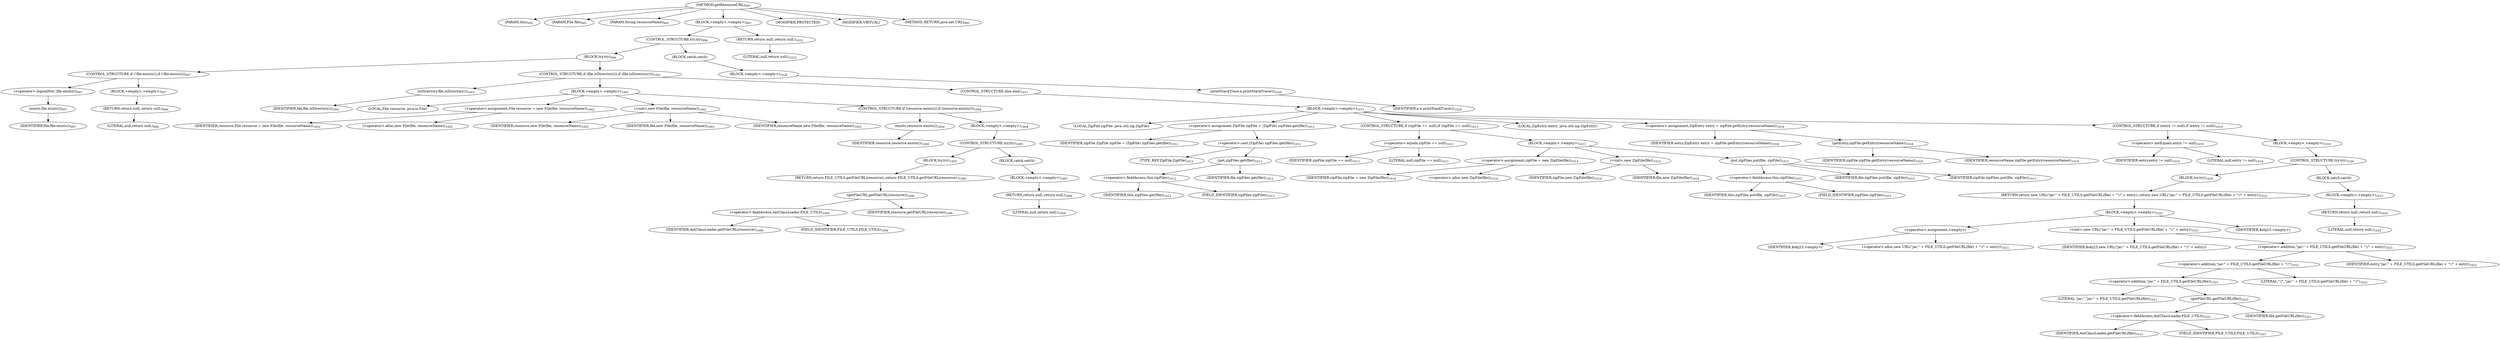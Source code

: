 digraph "getResourceURL" {  
"2002" [label = <(METHOD,getResourceURL)<SUB>995</SUB>> ]
"2003" [label = <(PARAM,this)<SUB>995</SUB>> ]
"2004" [label = <(PARAM,File file)<SUB>995</SUB>> ]
"2005" [label = <(PARAM,String resourceName)<SUB>995</SUB>> ]
"2006" [label = <(BLOCK,&lt;empty&gt;,&lt;empty&gt;)<SUB>995</SUB>> ]
"2007" [label = <(CONTROL_STRUCTURE,try,try)<SUB>996</SUB>> ]
"2008" [label = <(BLOCK,try,try)<SUB>996</SUB>> ]
"2009" [label = <(CONTROL_STRUCTURE,if (!file.exists()),if (!file.exists()))<SUB>997</SUB>> ]
"2010" [label = <(&lt;operator&gt;.logicalNot,!file.exists())<SUB>997</SUB>> ]
"2011" [label = <(exists,file.exists())<SUB>997</SUB>> ]
"2012" [label = <(IDENTIFIER,file,file.exists())<SUB>997</SUB>> ]
"2013" [label = <(BLOCK,&lt;empty&gt;,&lt;empty&gt;)<SUB>997</SUB>> ]
"2014" [label = <(RETURN,return null;,return null;)<SUB>998</SUB>> ]
"2015" [label = <(LITERAL,null,return null;)<SUB>998</SUB>> ]
"2016" [label = <(CONTROL_STRUCTURE,if (file.isDirectory()),if (file.isDirectory()))<SUB>1001</SUB>> ]
"2017" [label = <(isDirectory,file.isDirectory())<SUB>1001</SUB>> ]
"2018" [label = <(IDENTIFIER,file,file.isDirectory())<SUB>1001</SUB>> ]
"2019" [label = <(BLOCK,&lt;empty&gt;,&lt;empty&gt;)<SUB>1001</SUB>> ]
"135" [label = <(LOCAL,File resource: java.io.File)> ]
"2020" [label = <(&lt;operator&gt;.assignment,File resource = new File(file, resourceName))<SUB>1002</SUB>> ]
"2021" [label = <(IDENTIFIER,resource,File resource = new File(file, resourceName))<SUB>1002</SUB>> ]
"2022" [label = <(&lt;operator&gt;.alloc,new File(file, resourceName))<SUB>1002</SUB>> ]
"2023" [label = <(&lt;init&gt;,new File(file, resourceName))<SUB>1002</SUB>> ]
"134" [label = <(IDENTIFIER,resource,new File(file, resourceName))<SUB>1002</SUB>> ]
"2024" [label = <(IDENTIFIER,file,new File(file, resourceName))<SUB>1002</SUB>> ]
"2025" [label = <(IDENTIFIER,resourceName,new File(file, resourceName))<SUB>1002</SUB>> ]
"2026" [label = <(CONTROL_STRUCTURE,if (resource.exists()),if (resource.exists()))<SUB>1004</SUB>> ]
"2027" [label = <(exists,resource.exists())<SUB>1004</SUB>> ]
"2028" [label = <(IDENTIFIER,resource,resource.exists())<SUB>1004</SUB>> ]
"2029" [label = <(BLOCK,&lt;empty&gt;,&lt;empty&gt;)<SUB>1004</SUB>> ]
"2030" [label = <(CONTROL_STRUCTURE,try,try)<SUB>1005</SUB>> ]
"2031" [label = <(BLOCK,try,try)<SUB>1005</SUB>> ]
"2032" [label = <(RETURN,return FILE_UTILS.getFileURL(resource);,return FILE_UTILS.getFileURL(resource);)<SUB>1006</SUB>> ]
"2033" [label = <(getFileURL,getFileURL(resource))<SUB>1006</SUB>> ]
"2034" [label = <(&lt;operator&gt;.fieldAccess,AntClassLoader.FILE_UTILS)<SUB>1006</SUB>> ]
"2035" [label = <(IDENTIFIER,AntClassLoader,getFileURL(resource))<SUB>1006</SUB>> ]
"2036" [label = <(FIELD_IDENTIFIER,FILE_UTILS,FILE_UTILS)<SUB>1006</SUB>> ]
"2037" [label = <(IDENTIFIER,resource,getFileURL(resource))<SUB>1006</SUB>> ]
"2038" [label = <(BLOCK,catch,catch)> ]
"2039" [label = <(BLOCK,&lt;empty&gt;,&lt;empty&gt;)<SUB>1007</SUB>> ]
"2040" [label = <(RETURN,return null;,return null;)<SUB>1008</SUB>> ]
"2041" [label = <(LITERAL,null,return null;)<SUB>1008</SUB>> ]
"2042" [label = <(CONTROL_STRUCTURE,else,else)<SUB>1011</SUB>> ]
"2043" [label = <(BLOCK,&lt;empty&gt;,&lt;empty&gt;)<SUB>1011</SUB>> ]
"137" [label = <(LOCAL,ZipFile zipFile: java.util.zip.ZipFile)> ]
"2044" [label = <(&lt;operator&gt;.assignment,ZipFile zipFile = (ZipFile) zipFiles.get(file))<SUB>1012</SUB>> ]
"2045" [label = <(IDENTIFIER,zipFile,ZipFile zipFile = (ZipFile) zipFiles.get(file))<SUB>1012</SUB>> ]
"2046" [label = <(&lt;operator&gt;.cast,(ZipFile) zipFiles.get(file))<SUB>1012</SUB>> ]
"2047" [label = <(TYPE_REF,ZipFile,ZipFile)<SUB>1012</SUB>> ]
"2048" [label = <(get,zipFiles.get(file))<SUB>1012</SUB>> ]
"2049" [label = <(&lt;operator&gt;.fieldAccess,this.zipFiles)<SUB>1012</SUB>> ]
"2050" [label = <(IDENTIFIER,this,zipFiles.get(file))<SUB>1012</SUB>> ]
"2051" [label = <(FIELD_IDENTIFIER,zipFiles,zipFiles)<SUB>1012</SUB>> ]
"2052" [label = <(IDENTIFIER,file,zipFiles.get(file))<SUB>1012</SUB>> ]
"2053" [label = <(CONTROL_STRUCTURE,if (zipFile == null),if (zipFile == null))<SUB>1013</SUB>> ]
"2054" [label = <(&lt;operator&gt;.equals,zipFile == null)<SUB>1013</SUB>> ]
"2055" [label = <(IDENTIFIER,zipFile,zipFile == null)<SUB>1013</SUB>> ]
"2056" [label = <(LITERAL,null,zipFile == null)<SUB>1013</SUB>> ]
"2057" [label = <(BLOCK,&lt;empty&gt;,&lt;empty&gt;)<SUB>1013</SUB>> ]
"2058" [label = <(&lt;operator&gt;.assignment,zipFile = new ZipFile(file))<SUB>1014</SUB>> ]
"2059" [label = <(IDENTIFIER,zipFile,zipFile = new ZipFile(file))<SUB>1014</SUB>> ]
"2060" [label = <(&lt;operator&gt;.alloc,new ZipFile(file))<SUB>1014</SUB>> ]
"2061" [label = <(&lt;init&gt;,new ZipFile(file))<SUB>1014</SUB>> ]
"136" [label = <(IDENTIFIER,zipFile,new ZipFile(file))<SUB>1014</SUB>> ]
"2062" [label = <(IDENTIFIER,file,new ZipFile(file))<SUB>1014</SUB>> ]
"2063" [label = <(put,zipFiles.put(file, zipFile))<SUB>1015</SUB>> ]
"2064" [label = <(&lt;operator&gt;.fieldAccess,this.zipFiles)<SUB>1015</SUB>> ]
"2065" [label = <(IDENTIFIER,this,zipFiles.put(file, zipFile))<SUB>1015</SUB>> ]
"2066" [label = <(FIELD_IDENTIFIER,zipFiles,zipFiles)<SUB>1015</SUB>> ]
"2067" [label = <(IDENTIFIER,file,zipFiles.put(file, zipFile))<SUB>1015</SUB>> ]
"2068" [label = <(IDENTIFIER,zipFile,zipFiles.put(file, zipFile))<SUB>1015</SUB>> ]
"2069" [label = <(LOCAL,ZipEntry entry: java.util.zip.ZipEntry)> ]
"2070" [label = <(&lt;operator&gt;.assignment,ZipEntry entry = zipFile.getEntry(resourceName))<SUB>1018</SUB>> ]
"2071" [label = <(IDENTIFIER,entry,ZipEntry entry = zipFile.getEntry(resourceName))<SUB>1018</SUB>> ]
"2072" [label = <(getEntry,zipFile.getEntry(resourceName))<SUB>1018</SUB>> ]
"2073" [label = <(IDENTIFIER,zipFile,zipFile.getEntry(resourceName))<SUB>1018</SUB>> ]
"2074" [label = <(IDENTIFIER,resourceName,zipFile.getEntry(resourceName))<SUB>1018</SUB>> ]
"2075" [label = <(CONTROL_STRUCTURE,if (entry != null),if (entry != null))<SUB>1019</SUB>> ]
"2076" [label = <(&lt;operator&gt;.notEquals,entry != null)<SUB>1019</SUB>> ]
"2077" [label = <(IDENTIFIER,entry,entry != null)<SUB>1019</SUB>> ]
"2078" [label = <(LITERAL,null,entry != null)<SUB>1019</SUB>> ]
"2079" [label = <(BLOCK,&lt;empty&gt;,&lt;empty&gt;)<SUB>1019</SUB>> ]
"2080" [label = <(CONTROL_STRUCTURE,try,try)<SUB>1020</SUB>> ]
"2081" [label = <(BLOCK,try,try)<SUB>1020</SUB>> ]
"2082" [label = <(RETURN,return new URL(&quot;jar:&quot; + FILE_UTILS.getFileURL(file) + &quot;!/&quot; + entry);,return new URL(&quot;jar:&quot; + FILE_UTILS.getFileURL(file) + &quot;!/&quot; + entry);)<SUB>1021</SUB>> ]
"2083" [label = <(BLOCK,&lt;empty&gt;,&lt;empty&gt;)<SUB>1021</SUB>> ]
"2084" [label = <(&lt;operator&gt;.assignment,&lt;empty&gt;)> ]
"2085" [label = <(IDENTIFIER,$obj23,&lt;empty&gt;)> ]
"2086" [label = <(&lt;operator&gt;.alloc,new URL(&quot;jar:&quot; + FILE_UTILS.getFileURL(file) + &quot;!/&quot; + entry))<SUB>1021</SUB>> ]
"2087" [label = <(&lt;init&gt;,new URL(&quot;jar:&quot; + FILE_UTILS.getFileURL(file) + &quot;!/&quot; + entry))<SUB>1021</SUB>> ]
"2088" [label = <(IDENTIFIER,$obj23,new URL(&quot;jar:&quot; + FILE_UTILS.getFileURL(file) + &quot;!/&quot; + entry))> ]
"2089" [label = <(&lt;operator&gt;.addition,&quot;jar:&quot; + FILE_UTILS.getFileURL(file) + &quot;!/&quot; + entry)<SUB>1021</SUB>> ]
"2090" [label = <(&lt;operator&gt;.addition,&quot;jar:&quot; + FILE_UTILS.getFileURL(file) + &quot;!/&quot;)<SUB>1021</SUB>> ]
"2091" [label = <(&lt;operator&gt;.addition,&quot;jar:&quot; + FILE_UTILS.getFileURL(file))<SUB>1021</SUB>> ]
"2092" [label = <(LITERAL,&quot;jar:&quot;,&quot;jar:&quot; + FILE_UTILS.getFileURL(file))<SUB>1021</SUB>> ]
"2093" [label = <(getFileURL,getFileURL(file))<SUB>1021</SUB>> ]
"2094" [label = <(&lt;operator&gt;.fieldAccess,AntClassLoader.FILE_UTILS)<SUB>1021</SUB>> ]
"2095" [label = <(IDENTIFIER,AntClassLoader,getFileURL(file))<SUB>1021</SUB>> ]
"2096" [label = <(FIELD_IDENTIFIER,FILE_UTILS,FILE_UTILS)<SUB>1021</SUB>> ]
"2097" [label = <(IDENTIFIER,file,getFileURL(file))<SUB>1021</SUB>> ]
"2098" [label = <(LITERAL,&quot;!/&quot;,&quot;jar:&quot; + FILE_UTILS.getFileURL(file) + &quot;!/&quot;)<SUB>1022</SUB>> ]
"2099" [label = <(IDENTIFIER,entry,&quot;jar:&quot; + FILE_UTILS.getFileURL(file) + &quot;!/&quot; + entry)<SUB>1022</SUB>> ]
"2100" [label = <(IDENTIFIER,$obj23,&lt;empty&gt;)> ]
"2101" [label = <(BLOCK,catch,catch)> ]
"2102" [label = <(BLOCK,&lt;empty&gt;,&lt;empty&gt;)<SUB>1023</SUB>> ]
"2103" [label = <(RETURN,return null;,return null;)<SUB>1024</SUB>> ]
"2104" [label = <(LITERAL,null,return null;)<SUB>1024</SUB>> ]
"2105" [label = <(BLOCK,catch,catch)> ]
"2106" [label = <(BLOCK,&lt;empty&gt;,&lt;empty&gt;)<SUB>1028</SUB>> ]
"2107" [label = <(printStackTrace,e.printStackTrace())<SUB>1029</SUB>> ]
"2108" [label = <(IDENTIFIER,e,e.printStackTrace())<SUB>1029</SUB>> ]
"2109" [label = <(RETURN,return null;,return null;)<SUB>1032</SUB>> ]
"2110" [label = <(LITERAL,null,return null;)<SUB>1032</SUB>> ]
"2111" [label = <(MODIFIER,PROTECTED)> ]
"2112" [label = <(MODIFIER,VIRTUAL)> ]
"2113" [label = <(METHOD_RETURN,java.net.URL)<SUB>995</SUB>> ]
  "2002" -> "2003" 
  "2002" -> "2004" 
  "2002" -> "2005" 
  "2002" -> "2006" 
  "2002" -> "2111" 
  "2002" -> "2112" 
  "2002" -> "2113" 
  "2006" -> "2007" 
  "2006" -> "2109" 
  "2007" -> "2008" 
  "2007" -> "2105" 
  "2008" -> "2009" 
  "2008" -> "2016" 
  "2009" -> "2010" 
  "2009" -> "2013" 
  "2010" -> "2011" 
  "2011" -> "2012" 
  "2013" -> "2014" 
  "2014" -> "2015" 
  "2016" -> "2017" 
  "2016" -> "2019" 
  "2016" -> "2042" 
  "2017" -> "2018" 
  "2019" -> "135" 
  "2019" -> "2020" 
  "2019" -> "2023" 
  "2019" -> "2026" 
  "2020" -> "2021" 
  "2020" -> "2022" 
  "2023" -> "134" 
  "2023" -> "2024" 
  "2023" -> "2025" 
  "2026" -> "2027" 
  "2026" -> "2029" 
  "2027" -> "2028" 
  "2029" -> "2030" 
  "2030" -> "2031" 
  "2030" -> "2038" 
  "2031" -> "2032" 
  "2032" -> "2033" 
  "2033" -> "2034" 
  "2033" -> "2037" 
  "2034" -> "2035" 
  "2034" -> "2036" 
  "2038" -> "2039" 
  "2039" -> "2040" 
  "2040" -> "2041" 
  "2042" -> "2043" 
  "2043" -> "137" 
  "2043" -> "2044" 
  "2043" -> "2053" 
  "2043" -> "2069" 
  "2043" -> "2070" 
  "2043" -> "2075" 
  "2044" -> "2045" 
  "2044" -> "2046" 
  "2046" -> "2047" 
  "2046" -> "2048" 
  "2048" -> "2049" 
  "2048" -> "2052" 
  "2049" -> "2050" 
  "2049" -> "2051" 
  "2053" -> "2054" 
  "2053" -> "2057" 
  "2054" -> "2055" 
  "2054" -> "2056" 
  "2057" -> "2058" 
  "2057" -> "2061" 
  "2057" -> "2063" 
  "2058" -> "2059" 
  "2058" -> "2060" 
  "2061" -> "136" 
  "2061" -> "2062" 
  "2063" -> "2064" 
  "2063" -> "2067" 
  "2063" -> "2068" 
  "2064" -> "2065" 
  "2064" -> "2066" 
  "2070" -> "2071" 
  "2070" -> "2072" 
  "2072" -> "2073" 
  "2072" -> "2074" 
  "2075" -> "2076" 
  "2075" -> "2079" 
  "2076" -> "2077" 
  "2076" -> "2078" 
  "2079" -> "2080" 
  "2080" -> "2081" 
  "2080" -> "2101" 
  "2081" -> "2082" 
  "2082" -> "2083" 
  "2083" -> "2084" 
  "2083" -> "2087" 
  "2083" -> "2100" 
  "2084" -> "2085" 
  "2084" -> "2086" 
  "2087" -> "2088" 
  "2087" -> "2089" 
  "2089" -> "2090" 
  "2089" -> "2099" 
  "2090" -> "2091" 
  "2090" -> "2098" 
  "2091" -> "2092" 
  "2091" -> "2093" 
  "2093" -> "2094" 
  "2093" -> "2097" 
  "2094" -> "2095" 
  "2094" -> "2096" 
  "2101" -> "2102" 
  "2102" -> "2103" 
  "2103" -> "2104" 
  "2105" -> "2106" 
  "2106" -> "2107" 
  "2107" -> "2108" 
  "2109" -> "2110" 
}
